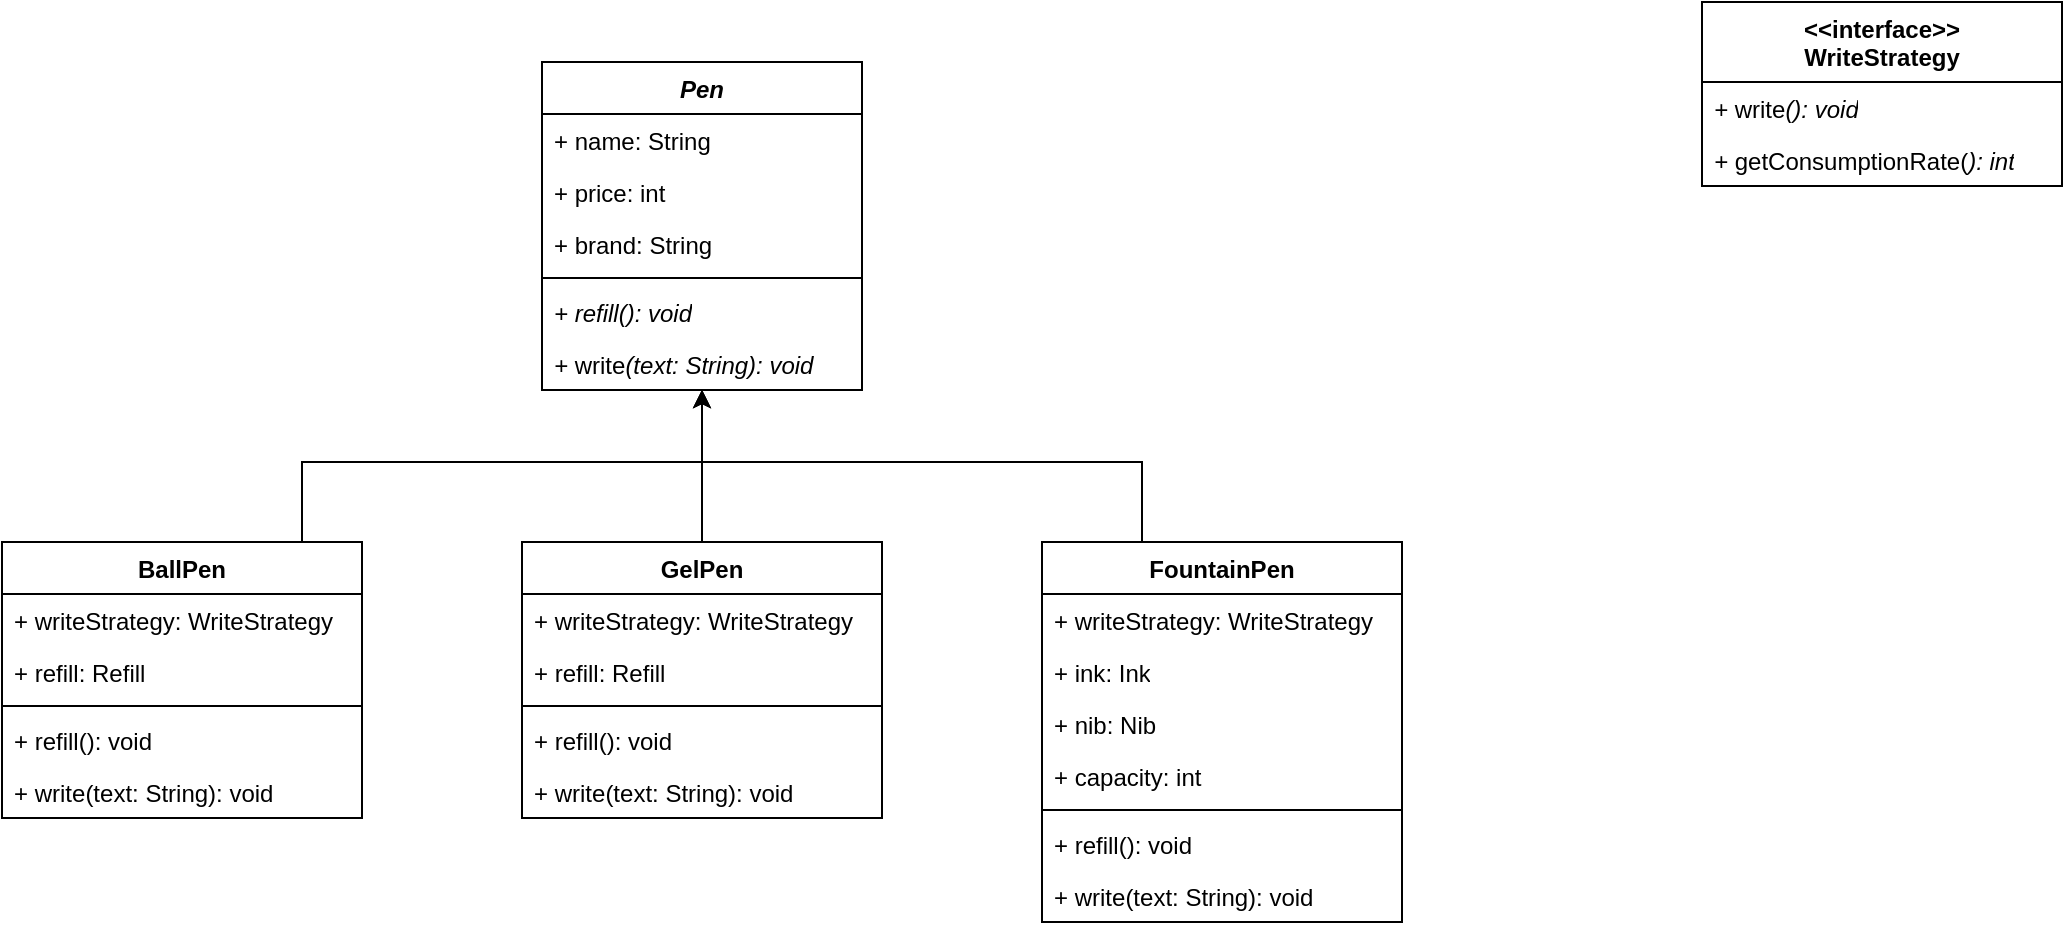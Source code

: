 <mxfile version="21.3.8" type="device">
  <diagram name="Page-1" id="Ybc5J2eP6p4d6e04O3C7">
    <mxGraphModel dx="1035" dy="532" grid="1" gridSize="10" guides="1" tooltips="1" connect="1" arrows="1" fold="1" page="1" pageScale="1" pageWidth="850" pageHeight="1100" math="0" shadow="0">
      <root>
        <mxCell id="0" />
        <mxCell id="1" parent="0" />
        <mxCell id="atGM5mJnGsUcIWGOXywM-1" value="&lt;i&gt;Pen&lt;/i&gt;" style="swimlane;fontStyle=1;align=center;verticalAlign=top;childLayout=stackLayout;horizontal=1;startSize=26;horizontalStack=0;resizeParent=1;resizeParentMax=0;resizeLast=0;collapsible=1;marginBottom=0;whiteSpace=wrap;html=1;" vertex="1" parent="1">
          <mxGeometry x="340" y="190" width="160" height="164" as="geometry" />
        </mxCell>
        <mxCell id="atGM5mJnGsUcIWGOXywM-2" value="+ name: String" style="text;strokeColor=none;fillColor=none;align=left;verticalAlign=top;spacingLeft=4;spacingRight=4;overflow=hidden;rotatable=0;points=[[0,0.5],[1,0.5]];portConstraint=eastwest;whiteSpace=wrap;html=1;" vertex="1" parent="atGM5mJnGsUcIWGOXywM-1">
          <mxGeometry y="26" width="160" height="26" as="geometry" />
        </mxCell>
        <mxCell id="atGM5mJnGsUcIWGOXywM-6" value="+ price: int" style="text;strokeColor=none;fillColor=none;align=left;verticalAlign=top;spacingLeft=4;spacingRight=4;overflow=hidden;rotatable=0;points=[[0,0.5],[1,0.5]];portConstraint=eastwest;whiteSpace=wrap;html=1;" vertex="1" parent="atGM5mJnGsUcIWGOXywM-1">
          <mxGeometry y="52" width="160" height="26" as="geometry" />
        </mxCell>
        <mxCell id="atGM5mJnGsUcIWGOXywM-5" value="+ brand: String" style="text;strokeColor=none;fillColor=none;align=left;verticalAlign=top;spacingLeft=4;spacingRight=4;overflow=hidden;rotatable=0;points=[[0,0.5],[1,0.5]];portConstraint=eastwest;whiteSpace=wrap;html=1;" vertex="1" parent="atGM5mJnGsUcIWGOXywM-1">
          <mxGeometry y="78" width="160" height="26" as="geometry" />
        </mxCell>
        <mxCell id="atGM5mJnGsUcIWGOXywM-3" value="" style="line;strokeWidth=1;fillColor=none;align=left;verticalAlign=middle;spacingTop=-1;spacingLeft=3;spacingRight=3;rotatable=0;labelPosition=right;points=[];portConstraint=eastwest;strokeColor=inherit;" vertex="1" parent="atGM5mJnGsUcIWGOXywM-1">
          <mxGeometry y="104" width="160" height="8" as="geometry" />
        </mxCell>
        <mxCell id="atGM5mJnGsUcIWGOXywM-4" value="&lt;i&gt;+&amp;nbsp;refill&lt;span style=&quot;background-color: initial;&quot;&gt;(): void&lt;/span&gt;&lt;/i&gt;" style="text;strokeColor=none;fillColor=none;align=left;verticalAlign=top;spacingLeft=4;spacingRight=4;overflow=hidden;rotatable=0;points=[[0,0.5],[1,0.5]];portConstraint=eastwest;whiteSpace=wrap;html=1;" vertex="1" parent="atGM5mJnGsUcIWGOXywM-1">
          <mxGeometry y="112" width="160" height="26" as="geometry" />
        </mxCell>
        <mxCell id="atGM5mJnGsUcIWGOXywM-7" value="&lt;i&gt;+&amp;nbsp;&lt;/i&gt;write&lt;i&gt;&lt;span style=&quot;background-color: initial;&quot;&gt;(text: String): void&lt;/span&gt;&lt;/i&gt;" style="text;strokeColor=none;fillColor=none;align=left;verticalAlign=top;spacingLeft=4;spacingRight=4;overflow=hidden;rotatable=0;points=[[0,0.5],[1,0.5]];portConstraint=eastwest;whiteSpace=wrap;html=1;" vertex="1" parent="atGM5mJnGsUcIWGOXywM-1">
          <mxGeometry y="138" width="160" height="26" as="geometry" />
        </mxCell>
        <mxCell id="atGM5mJnGsUcIWGOXywM-29" style="edgeStyle=orthogonalEdgeStyle;rounded=0;orthogonalLoop=1;jettySize=auto;html=1;" edge="1" parent="1" source="atGM5mJnGsUcIWGOXywM-8" target="atGM5mJnGsUcIWGOXywM-1">
          <mxGeometry relative="1" as="geometry">
            <Array as="points">
              <mxPoint x="220" y="390" />
              <mxPoint x="420" y="390" />
            </Array>
          </mxGeometry>
        </mxCell>
        <mxCell id="atGM5mJnGsUcIWGOXywM-8" value="BallPen" style="swimlane;fontStyle=1;align=center;verticalAlign=top;childLayout=stackLayout;horizontal=1;startSize=26;horizontalStack=0;resizeParent=1;resizeParentMax=0;resizeLast=0;collapsible=1;marginBottom=0;whiteSpace=wrap;html=1;" vertex="1" parent="1">
          <mxGeometry x="70" y="430" width="180" height="138" as="geometry" />
        </mxCell>
        <mxCell id="atGM5mJnGsUcIWGOXywM-9" value="+&amp;nbsp;writeStrategy&lt;span style=&quot;background-color: initial;&quot;&gt;:&amp;nbsp;&lt;/span&gt;WriteStrategy" style="text;strokeColor=none;fillColor=none;align=left;verticalAlign=top;spacingLeft=4;spacingRight=4;overflow=hidden;rotatable=0;points=[[0,0.5],[1,0.5]];portConstraint=eastwest;whiteSpace=wrap;html=1;" vertex="1" parent="atGM5mJnGsUcIWGOXywM-8">
          <mxGeometry y="26" width="180" height="26" as="geometry" />
        </mxCell>
        <mxCell id="atGM5mJnGsUcIWGOXywM-10" value="+&amp;nbsp;refill&lt;span style=&quot;background-color: initial;&quot;&gt;:&amp;nbsp;&lt;/span&gt;&lt;span style=&quot;background-color: initial;&quot;&gt;Refill&lt;/span&gt;" style="text;strokeColor=none;fillColor=none;align=left;verticalAlign=top;spacingLeft=4;spacingRight=4;overflow=hidden;rotatable=0;points=[[0,0.5],[1,0.5]];portConstraint=eastwest;whiteSpace=wrap;html=1;" vertex="1" parent="atGM5mJnGsUcIWGOXywM-8">
          <mxGeometry y="52" width="180" height="26" as="geometry" />
        </mxCell>
        <mxCell id="atGM5mJnGsUcIWGOXywM-12" value="" style="line;strokeWidth=1;fillColor=none;align=left;verticalAlign=middle;spacingTop=-1;spacingLeft=3;spacingRight=3;rotatable=0;labelPosition=right;points=[];portConstraint=eastwest;strokeColor=inherit;" vertex="1" parent="atGM5mJnGsUcIWGOXywM-8">
          <mxGeometry y="78" width="180" height="8" as="geometry" />
        </mxCell>
        <mxCell id="atGM5mJnGsUcIWGOXywM-13" value="+&amp;nbsp;refill&lt;span style=&quot;background-color: initial;&quot;&gt;(): void&lt;/span&gt;" style="text;strokeColor=none;fillColor=none;align=left;verticalAlign=top;spacingLeft=4;spacingRight=4;overflow=hidden;rotatable=0;points=[[0,0.5],[1,0.5]];portConstraint=eastwest;whiteSpace=wrap;html=1;" vertex="1" parent="atGM5mJnGsUcIWGOXywM-8">
          <mxGeometry y="86" width="180" height="26" as="geometry" />
        </mxCell>
        <mxCell id="atGM5mJnGsUcIWGOXywM-14" value="+&amp;nbsp;write&lt;span style=&quot;background-color: initial;&quot;&gt;(text: String): void&lt;/span&gt;" style="text;strokeColor=none;fillColor=none;align=left;verticalAlign=top;spacingLeft=4;spacingRight=4;overflow=hidden;rotatable=0;points=[[0,0.5],[1,0.5]];portConstraint=eastwest;whiteSpace=wrap;html=1;" vertex="1" parent="atGM5mJnGsUcIWGOXywM-8">
          <mxGeometry y="112" width="180" height="26" as="geometry" />
        </mxCell>
        <mxCell id="atGM5mJnGsUcIWGOXywM-31" style="edgeStyle=orthogonalEdgeStyle;rounded=0;orthogonalLoop=1;jettySize=auto;html=1;" edge="1" parent="1" source="atGM5mJnGsUcIWGOXywM-15" target="atGM5mJnGsUcIWGOXywM-1">
          <mxGeometry relative="1" as="geometry" />
        </mxCell>
        <mxCell id="atGM5mJnGsUcIWGOXywM-15" value="GelPen" style="swimlane;fontStyle=1;align=center;verticalAlign=top;childLayout=stackLayout;horizontal=1;startSize=26;horizontalStack=0;resizeParent=1;resizeParentMax=0;resizeLast=0;collapsible=1;marginBottom=0;whiteSpace=wrap;html=1;" vertex="1" parent="1">
          <mxGeometry x="330" y="430" width="180" height="138" as="geometry" />
        </mxCell>
        <mxCell id="atGM5mJnGsUcIWGOXywM-16" value="+&amp;nbsp;writeStrategy&lt;span style=&quot;background-color: initial;&quot;&gt;:&amp;nbsp;&lt;/span&gt;WriteStrategy" style="text;strokeColor=none;fillColor=none;align=left;verticalAlign=top;spacingLeft=4;spacingRight=4;overflow=hidden;rotatable=0;points=[[0,0.5],[1,0.5]];portConstraint=eastwest;whiteSpace=wrap;html=1;" vertex="1" parent="atGM5mJnGsUcIWGOXywM-15">
          <mxGeometry y="26" width="180" height="26" as="geometry" />
        </mxCell>
        <mxCell id="atGM5mJnGsUcIWGOXywM-17" value="+&amp;nbsp;refill&lt;span style=&quot;background-color: initial;&quot;&gt;:&amp;nbsp;&lt;/span&gt;&lt;span style=&quot;background-color: initial;&quot;&gt;Refill&lt;/span&gt;" style="text;strokeColor=none;fillColor=none;align=left;verticalAlign=top;spacingLeft=4;spacingRight=4;overflow=hidden;rotatable=0;points=[[0,0.5],[1,0.5]];portConstraint=eastwest;whiteSpace=wrap;html=1;" vertex="1" parent="atGM5mJnGsUcIWGOXywM-15">
          <mxGeometry y="52" width="180" height="26" as="geometry" />
        </mxCell>
        <mxCell id="atGM5mJnGsUcIWGOXywM-18" value="" style="line;strokeWidth=1;fillColor=none;align=left;verticalAlign=middle;spacingTop=-1;spacingLeft=3;spacingRight=3;rotatable=0;labelPosition=right;points=[];portConstraint=eastwest;strokeColor=inherit;" vertex="1" parent="atGM5mJnGsUcIWGOXywM-15">
          <mxGeometry y="78" width="180" height="8" as="geometry" />
        </mxCell>
        <mxCell id="atGM5mJnGsUcIWGOXywM-19" value="+&amp;nbsp;refill&lt;span style=&quot;background-color: initial;&quot;&gt;(): void&lt;/span&gt;" style="text;strokeColor=none;fillColor=none;align=left;verticalAlign=top;spacingLeft=4;spacingRight=4;overflow=hidden;rotatable=0;points=[[0,0.5],[1,0.5]];portConstraint=eastwest;whiteSpace=wrap;html=1;" vertex="1" parent="atGM5mJnGsUcIWGOXywM-15">
          <mxGeometry y="86" width="180" height="26" as="geometry" />
        </mxCell>
        <mxCell id="atGM5mJnGsUcIWGOXywM-20" value="+&amp;nbsp;write&lt;span style=&quot;background-color: initial;&quot;&gt;(text: String): void&lt;/span&gt;" style="text;strokeColor=none;fillColor=none;align=left;verticalAlign=top;spacingLeft=4;spacingRight=4;overflow=hidden;rotatable=0;points=[[0,0.5],[1,0.5]];portConstraint=eastwest;whiteSpace=wrap;html=1;" vertex="1" parent="atGM5mJnGsUcIWGOXywM-15">
          <mxGeometry y="112" width="180" height="26" as="geometry" />
        </mxCell>
        <mxCell id="atGM5mJnGsUcIWGOXywM-30" style="edgeStyle=orthogonalEdgeStyle;rounded=0;orthogonalLoop=1;jettySize=auto;html=1;" edge="1" parent="1" source="atGM5mJnGsUcIWGOXywM-21" target="atGM5mJnGsUcIWGOXywM-1">
          <mxGeometry relative="1" as="geometry">
            <Array as="points">
              <mxPoint x="640" y="390" />
              <mxPoint x="420" y="390" />
            </Array>
          </mxGeometry>
        </mxCell>
        <mxCell id="atGM5mJnGsUcIWGOXywM-21" value="FountainPen" style="swimlane;fontStyle=1;align=center;verticalAlign=top;childLayout=stackLayout;horizontal=1;startSize=26;horizontalStack=0;resizeParent=1;resizeParentMax=0;resizeLast=0;collapsible=1;marginBottom=0;whiteSpace=wrap;html=1;" vertex="1" parent="1">
          <mxGeometry x="590" y="430" width="180" height="190" as="geometry" />
        </mxCell>
        <mxCell id="atGM5mJnGsUcIWGOXywM-22" value="+&amp;nbsp;writeStrategy&lt;span style=&quot;background-color: initial;&quot;&gt;:&amp;nbsp;&lt;/span&gt;WriteStrategy" style="text;strokeColor=none;fillColor=none;align=left;verticalAlign=top;spacingLeft=4;spacingRight=4;overflow=hidden;rotatable=0;points=[[0,0.5],[1,0.5]];portConstraint=eastwest;whiteSpace=wrap;html=1;" vertex="1" parent="atGM5mJnGsUcIWGOXywM-21">
          <mxGeometry y="26" width="180" height="26" as="geometry" />
        </mxCell>
        <mxCell id="atGM5mJnGsUcIWGOXywM-23" value="+&amp;nbsp;ink&lt;span style=&quot;background-color: initial;&quot;&gt;:&amp;nbsp;&lt;/span&gt;Ink" style="text;strokeColor=none;fillColor=none;align=left;verticalAlign=top;spacingLeft=4;spacingRight=4;overflow=hidden;rotatable=0;points=[[0,0.5],[1,0.5]];portConstraint=eastwest;whiteSpace=wrap;html=1;" vertex="1" parent="atGM5mJnGsUcIWGOXywM-21">
          <mxGeometry y="52" width="180" height="26" as="geometry" />
        </mxCell>
        <mxCell id="atGM5mJnGsUcIWGOXywM-28" value="+&amp;nbsp;nib&lt;span style=&quot;background-color: initial;&quot;&gt;: N&lt;/span&gt;ib" style="text;strokeColor=none;fillColor=none;align=left;verticalAlign=top;spacingLeft=4;spacingRight=4;overflow=hidden;rotatable=0;points=[[0,0.5],[1,0.5]];portConstraint=eastwest;whiteSpace=wrap;html=1;" vertex="1" parent="atGM5mJnGsUcIWGOXywM-21">
          <mxGeometry y="78" width="180" height="26" as="geometry" />
        </mxCell>
        <mxCell id="atGM5mJnGsUcIWGOXywM-27" value="+&amp;nbsp;capacity&lt;span style=&quot;background-color: initial;&quot;&gt;:&amp;nbsp;&lt;/span&gt;&lt;span style=&quot;background-color: initial;&quot;&gt;int&lt;/span&gt;" style="text;strokeColor=none;fillColor=none;align=left;verticalAlign=top;spacingLeft=4;spacingRight=4;overflow=hidden;rotatable=0;points=[[0,0.5],[1,0.5]];portConstraint=eastwest;whiteSpace=wrap;html=1;" vertex="1" parent="atGM5mJnGsUcIWGOXywM-21">
          <mxGeometry y="104" width="180" height="26" as="geometry" />
        </mxCell>
        <mxCell id="atGM5mJnGsUcIWGOXywM-24" value="" style="line;strokeWidth=1;fillColor=none;align=left;verticalAlign=middle;spacingTop=-1;spacingLeft=3;spacingRight=3;rotatable=0;labelPosition=right;points=[];portConstraint=eastwest;strokeColor=inherit;" vertex="1" parent="atGM5mJnGsUcIWGOXywM-21">
          <mxGeometry y="130" width="180" height="8" as="geometry" />
        </mxCell>
        <mxCell id="atGM5mJnGsUcIWGOXywM-25" value="+&amp;nbsp;refill&lt;span style=&quot;background-color: initial;&quot;&gt;(): void&lt;/span&gt;" style="text;strokeColor=none;fillColor=none;align=left;verticalAlign=top;spacingLeft=4;spacingRight=4;overflow=hidden;rotatable=0;points=[[0,0.5],[1,0.5]];portConstraint=eastwest;whiteSpace=wrap;html=1;" vertex="1" parent="atGM5mJnGsUcIWGOXywM-21">
          <mxGeometry y="138" width="180" height="26" as="geometry" />
        </mxCell>
        <mxCell id="atGM5mJnGsUcIWGOXywM-26" value="+&amp;nbsp;write&lt;span style=&quot;background-color: initial;&quot;&gt;(text: String): void&lt;/span&gt;" style="text;strokeColor=none;fillColor=none;align=left;verticalAlign=top;spacingLeft=4;spacingRight=4;overflow=hidden;rotatable=0;points=[[0,0.5],[1,0.5]];portConstraint=eastwest;whiteSpace=wrap;html=1;" vertex="1" parent="atGM5mJnGsUcIWGOXywM-21">
          <mxGeometry y="164" width="180" height="26" as="geometry" />
        </mxCell>
        <mxCell id="atGM5mJnGsUcIWGOXywM-37" value="&amp;lt;&amp;lt;interface&amp;gt;&amp;gt;&lt;br&gt;WriteStrategy" style="swimlane;fontStyle=1;align=center;verticalAlign=top;childLayout=stackLayout;horizontal=1;startSize=40;horizontalStack=0;resizeParent=1;resizeParentMax=0;resizeLast=0;collapsible=1;marginBottom=0;whiteSpace=wrap;html=1;" vertex="1" parent="1">
          <mxGeometry x="920" y="160" width="180" height="92" as="geometry" />
        </mxCell>
        <mxCell id="atGM5mJnGsUcIWGOXywM-42" value="&lt;i&gt;+&amp;nbsp;&lt;/i&gt;write&lt;i&gt;&lt;span style=&quot;background-color: initial;&quot;&gt;(): void&lt;/span&gt;&lt;/i&gt;" style="text;strokeColor=none;fillColor=none;align=left;verticalAlign=top;spacingLeft=4;spacingRight=4;overflow=hidden;rotatable=0;points=[[0,0.5],[1,0.5]];portConstraint=eastwest;whiteSpace=wrap;html=1;" vertex="1" parent="atGM5mJnGsUcIWGOXywM-37">
          <mxGeometry y="40" width="180" height="26" as="geometry" />
        </mxCell>
        <mxCell id="atGM5mJnGsUcIWGOXywM-43" value="&lt;i&gt;+&amp;nbsp;&lt;/i&gt;getConsumptionRate(&lt;i&gt;&lt;span style=&quot;background-color: initial;&quot;&gt;): int&lt;/span&gt;&lt;/i&gt;" style="text;strokeColor=none;fillColor=none;align=left;verticalAlign=top;spacingLeft=4;spacingRight=4;overflow=hidden;rotatable=0;points=[[0,0.5],[1,0.5]];portConstraint=eastwest;whiteSpace=wrap;html=1;" vertex="1" parent="atGM5mJnGsUcIWGOXywM-37">
          <mxGeometry y="66" width="180" height="26" as="geometry" />
        </mxCell>
      </root>
    </mxGraphModel>
  </diagram>
</mxfile>
